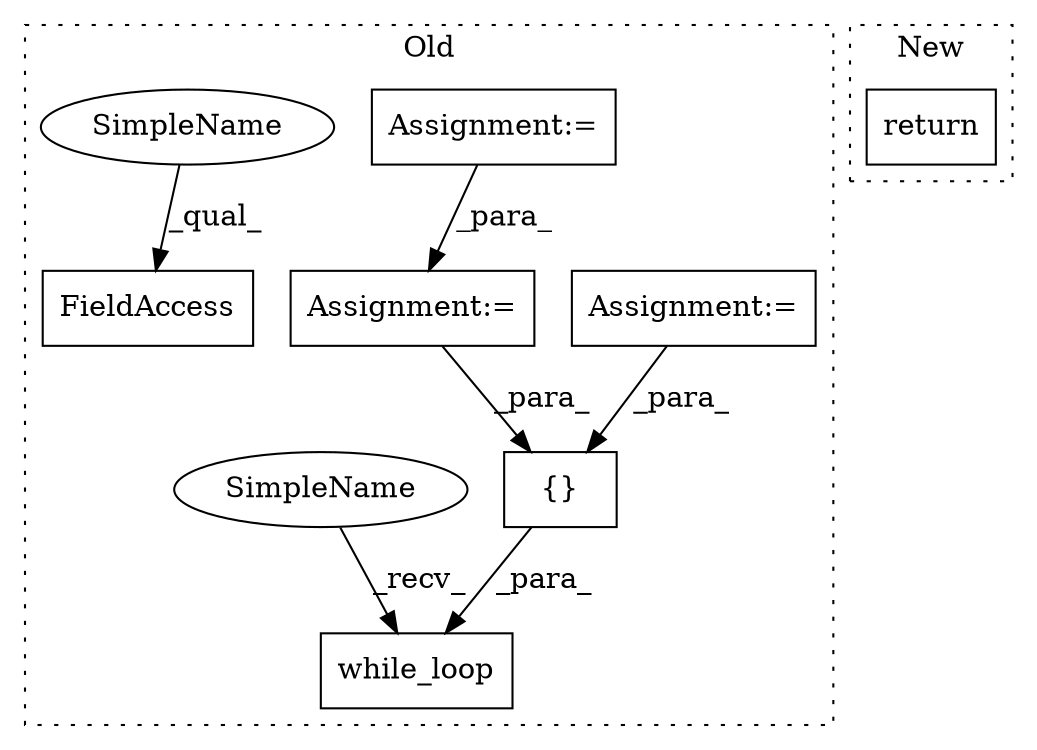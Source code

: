 digraph G {
subgraph cluster0 {
1 [label="while_loop" a="32" s="2781,2921" l="11,1" shape="box"];
3 [label="Assignment:=" a="7" s="2532" l="1" shape="box"];
4 [label="Assignment:=" a="7" s="2605" l="1" shape="box"];
5 [label="{}" a="4" s="2848,2879" l="1,1" shape="box"];
6 [label="FieldAccess" a="22" s="2711" l="16" shape="box"];
7 [label="Assignment:=" a="7" s="2300" l="9" shape="box"];
8 [label="SimpleName" a="42" s="2711" l="10" shape="ellipse"];
9 [label="SimpleName" a="42" s="2770" l="10" shape="ellipse"];
label = "Old";
style="dotted";
}
subgraph cluster1 {
2 [label="return" a="41" s="2398" l="7" shape="box"];
label = "New";
style="dotted";
}
3 -> 5 [label="_para_"];
4 -> 5 [label="_para_"];
5 -> 1 [label="_para_"];
7 -> 4 [label="_para_"];
8 -> 6 [label="_qual_"];
9 -> 1 [label="_recv_"];
}
